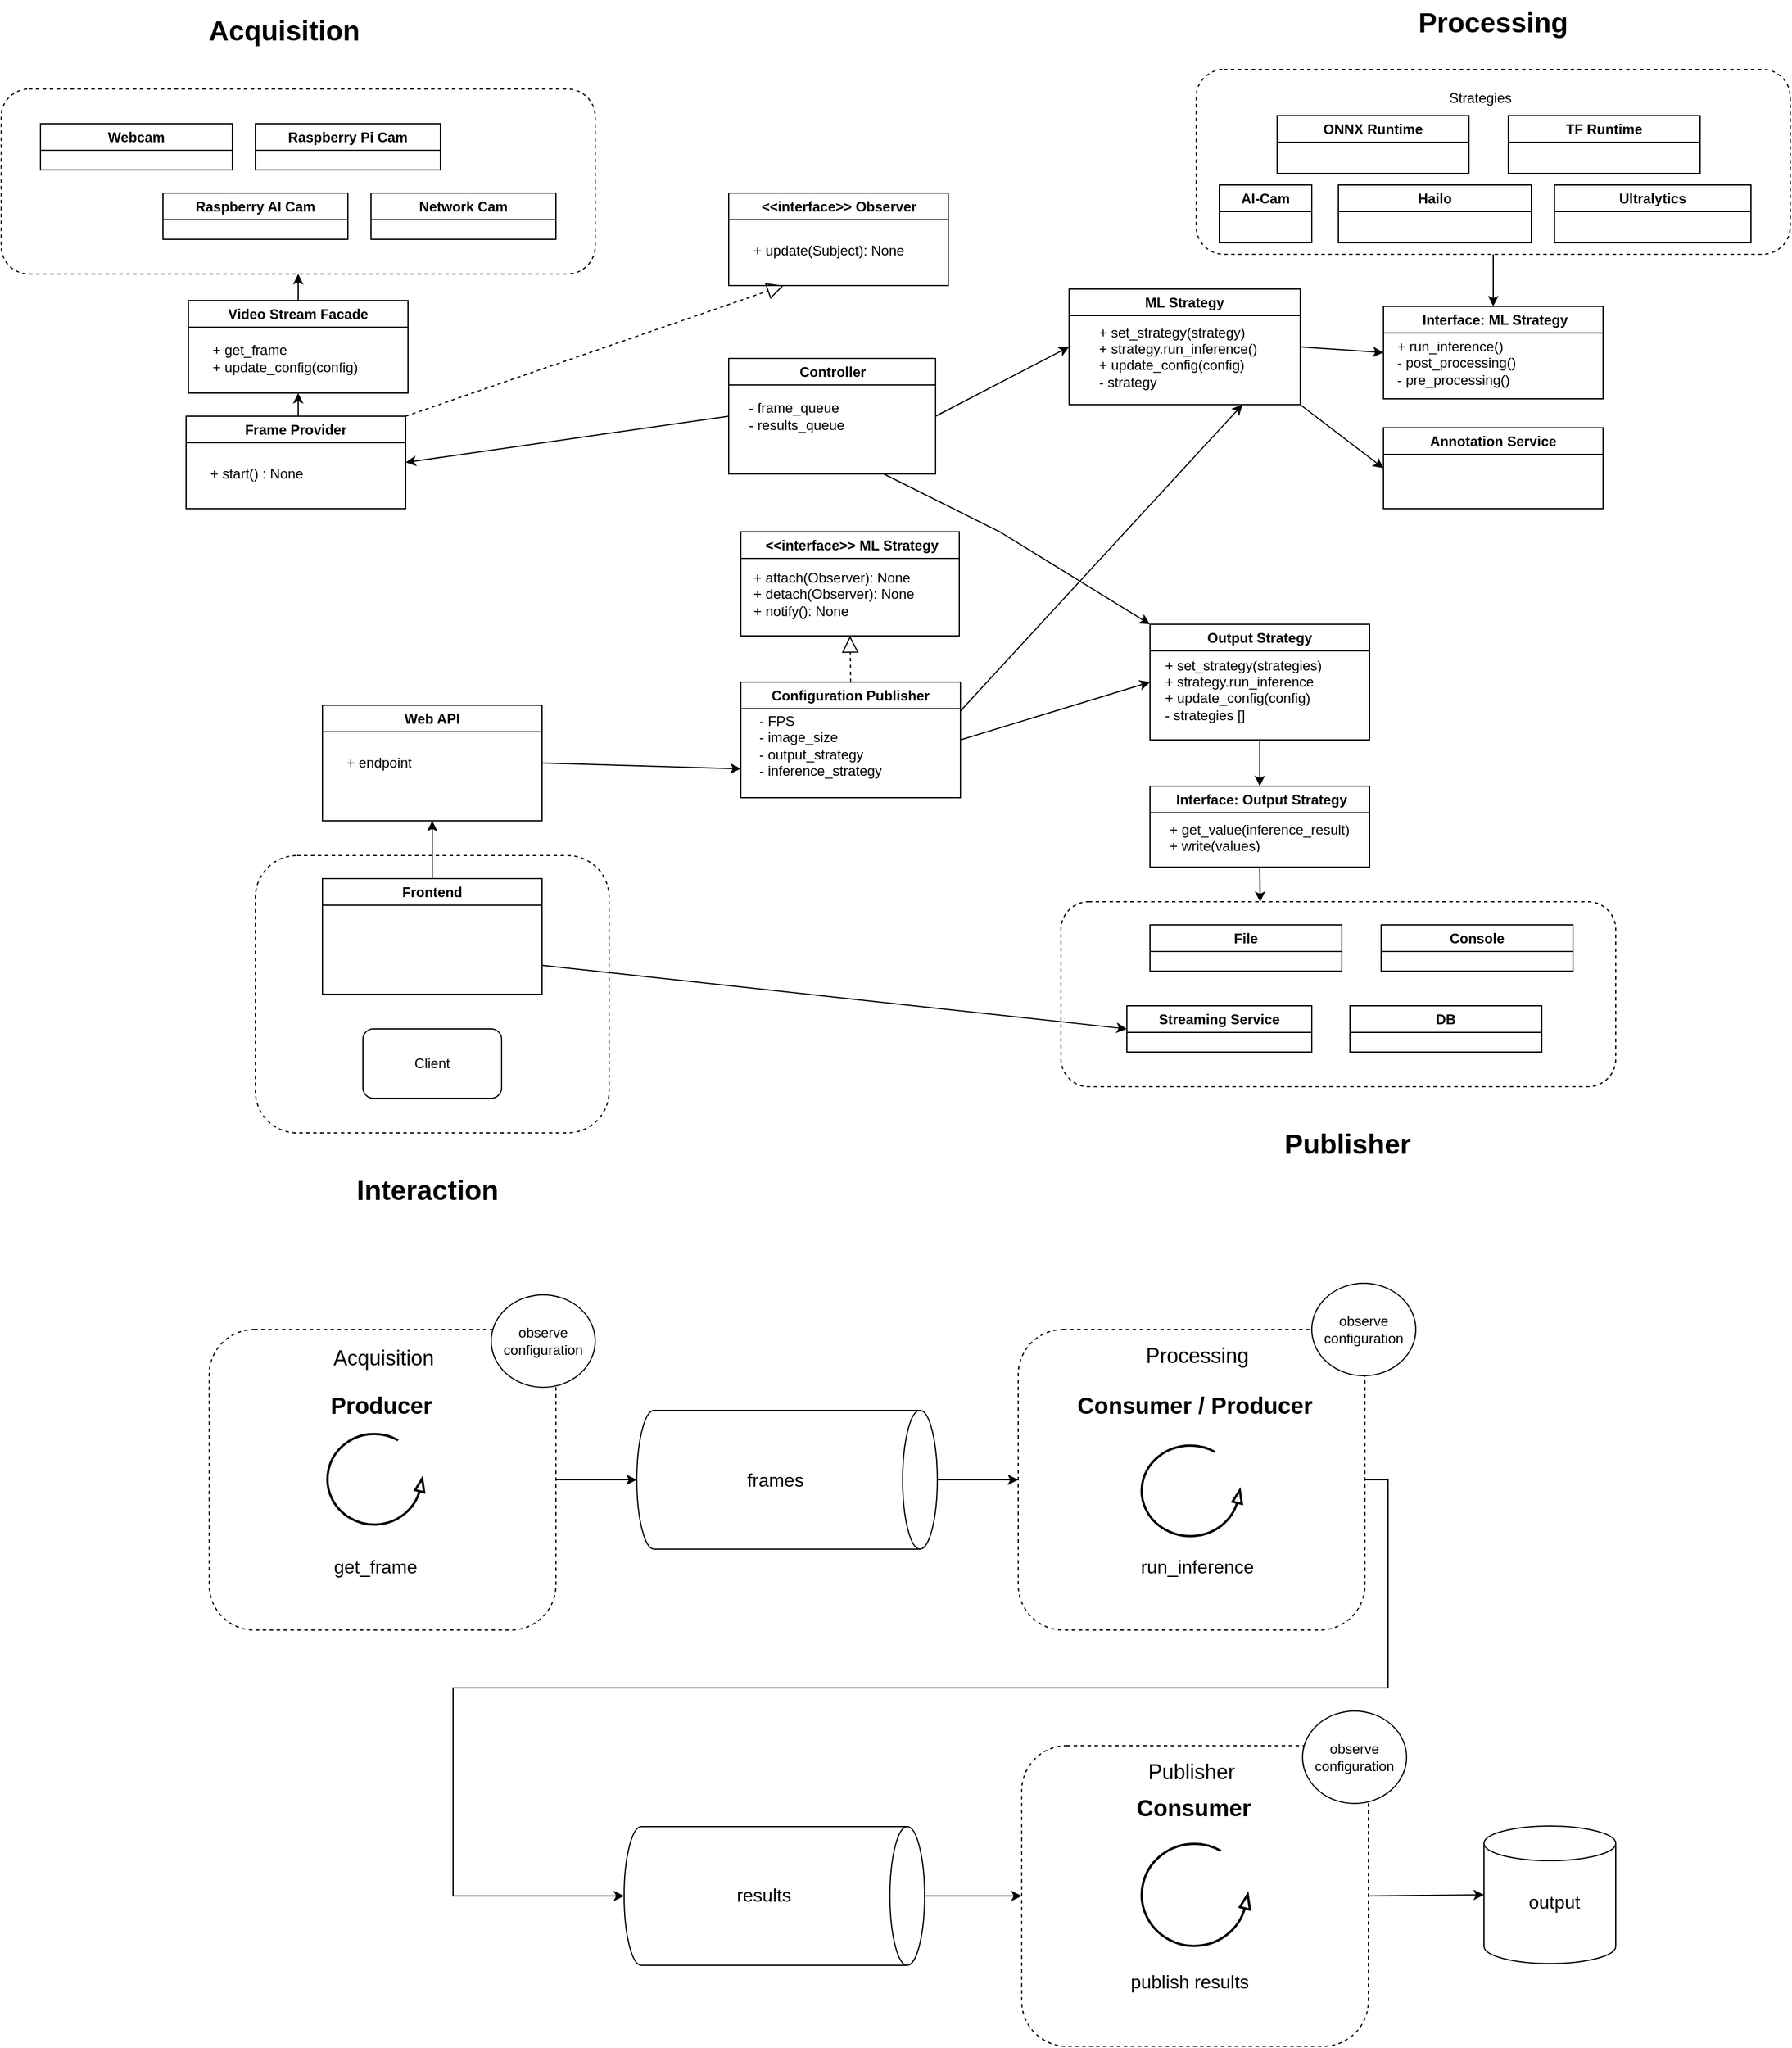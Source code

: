 <mxfile version="25.0.3">
  <diagram name="Seite-1" id="Wqxzcvr5aupdezz4V94B">
    <mxGraphModel dx="993" dy="1453" grid="1" gridSize="10" guides="1" tooltips="1" connect="1" arrows="1" fold="1" page="1" pageScale="1" pageWidth="827" pageHeight="1169" math="0" shadow="0">
      <root>
        <mxCell id="0" />
        <mxCell id="1" parent="0" />
        <mxCell id="tF6KCtbzYXfdbOgwIn2T-80" value="" style="rounded=1;whiteSpace=wrap;html=1;fillColor=none;dashed=1;" parent="1" vertex="1">
          <mxGeometry x="246" y="1210" width="300" height="260" as="geometry" />
        </mxCell>
        <mxCell id="tF6KCtbzYXfdbOgwIn2T-31" value="" style="rounded=1;whiteSpace=wrap;html=1;dashed=1;fillColor=none;" parent="1" vertex="1">
          <mxGeometry x="286" y="800" width="306" height="240" as="geometry" />
        </mxCell>
        <mxCell id="tF6KCtbzYXfdbOgwIn2T-7" value="" style="rounded=1;whiteSpace=wrap;html=1;dashed=1;fillColor=none;" parent="1" vertex="1">
          <mxGeometry x="66" y="137" width="514" height="160" as="geometry" />
        </mxCell>
        <mxCell id="tF6KCtbzYXfdbOgwIn2T-1" value="Video Stream Facade" style="swimlane;whiteSpace=wrap;html=1;startSize=23;" parent="1" vertex="1">
          <mxGeometry x="228" y="320" width="190" height="80" as="geometry">
            <mxRectangle x="110" y="160" width="140" height="30" as="alternateBounds" />
          </mxGeometry>
        </mxCell>
        <mxCell id="tF6KCtbzYXfdbOgwIn2T-67" value="+ get_frame&lt;div&gt;+ update_config(config)&lt;/div&gt;" style="text;strokeColor=none;fillColor=none;align=left;verticalAlign=middle;spacingLeft=4;spacingRight=4;overflow=hidden;points=[[0,0.5],[1,0.5]];portConstraint=eastwest;rotatable=0;whiteSpace=wrap;html=1;" parent="tF6KCtbzYXfdbOgwIn2T-1" vertex="1">
          <mxGeometry x="15" y="30" width="160" height="40" as="geometry" />
        </mxCell>
        <mxCell id="tF6KCtbzYXfdbOgwIn2T-3" value="Webcam" style="swimlane;whiteSpace=wrap;html=1;" parent="1" vertex="1">
          <mxGeometry x="100" y="167" width="166" height="40" as="geometry" />
        </mxCell>
        <mxCell id="tF6KCtbzYXfdbOgwIn2T-4" value="Raspberry Pi Cam" style="swimlane;whiteSpace=wrap;html=1;startSize=23;" parent="1" vertex="1">
          <mxGeometry x="286" y="167" width="160" height="40" as="geometry" />
        </mxCell>
        <mxCell id="tF6KCtbzYXfdbOgwIn2T-5" value="Raspberry AI Cam" style="swimlane;whiteSpace=wrap;html=1;startSize=23;" parent="1" vertex="1">
          <mxGeometry x="206" y="227" width="160" height="40" as="geometry" />
        </mxCell>
        <mxCell id="tF6KCtbzYXfdbOgwIn2T-6" value="Network Cam" style="swimlane;whiteSpace=wrap;html=1;startSize=23;" parent="1" vertex="1">
          <mxGeometry x="386" y="227" width="160" height="40" as="geometry" />
        </mxCell>
        <mxCell id="tF6KCtbzYXfdbOgwIn2T-9" value="&amp;nbsp;Interface: ML Strategy" style="swimlane;whiteSpace=wrap;html=1;" parent="1" vertex="1">
          <mxGeometry x="1262" y="325" width="190" height="80" as="geometry">
            <mxRectangle x="110" y="160" width="140" height="30" as="alternateBounds" />
          </mxGeometry>
        </mxCell>
        <mxCell id="tF6KCtbzYXfdbOgwIn2T-10" value="" style="rounded=1;whiteSpace=wrap;html=1;dashed=1;fillColor=none;" parent="1" vertex="1">
          <mxGeometry x="1100" y="120" width="514" height="160" as="geometry" />
        </mxCell>
        <mxCell id="tF6KCtbzYXfdbOgwIn2T-11" value="ONNX Runtime" style="swimlane;whiteSpace=wrap;html=1;" parent="1" vertex="1">
          <mxGeometry x="1170" y="160" width="166" height="50" as="geometry" />
        </mxCell>
        <mxCell id="tF6KCtbzYXfdbOgwIn2T-12" value="TF Runtime" style="swimlane;whiteSpace=wrap;html=1;" parent="1" vertex="1">
          <mxGeometry x="1370" y="160" width="166" height="50" as="geometry" />
        </mxCell>
        <mxCell id="tF6KCtbzYXfdbOgwIn2T-13" value="Hailo" style="swimlane;whiteSpace=wrap;html=1;" parent="1" vertex="1">
          <mxGeometry x="1223" y="220" width="167" height="50" as="geometry" />
        </mxCell>
        <mxCell id="tF6KCtbzYXfdbOgwIn2T-14" value="Ultralytics" style="swimlane;whiteSpace=wrap;html=1;startSize=23;" parent="1" vertex="1">
          <mxGeometry x="1410" y="220" width="170" height="50" as="geometry" />
        </mxCell>
        <mxCell id="tF6KCtbzYXfdbOgwIn2T-15" value="Annotation Service" style="swimlane;whiteSpace=wrap;html=1;" parent="1" vertex="1">
          <mxGeometry x="1262" y="430" width="190" height="70" as="geometry">
            <mxRectangle x="110" y="160" width="140" height="30" as="alternateBounds" />
          </mxGeometry>
        </mxCell>
        <mxCell id="tF6KCtbzYXfdbOgwIn2T-16" value="Interaction" style="text;html=1;align=center;verticalAlign=middle;whiteSpace=wrap;rounded=0;fontSize=24;fontStyle=1" parent="1" vertex="1">
          <mxGeometry x="350" y="1070" width="170" height="40" as="geometry" />
        </mxCell>
        <mxCell id="tF6KCtbzYXfdbOgwIn2T-19" value="Processing" style="text;html=1;align=center;verticalAlign=middle;whiteSpace=wrap;rounded=0;fontSize=24;fontStyle=1" parent="1" vertex="1">
          <mxGeometry x="1272" y="60" width="170" height="40" as="geometry" />
        </mxCell>
        <mxCell id="tF6KCtbzYXfdbOgwIn2T-20" value="Output Strategy" style="swimlane;whiteSpace=wrap;html=1;" parent="1" vertex="1">
          <mxGeometry x="1060" y="600" width="190" height="100" as="geometry">
            <mxRectangle x="110" y="160" width="140" height="30" as="alternateBounds" />
          </mxGeometry>
        </mxCell>
        <mxCell id="tF6KCtbzYXfdbOgwIn2T-73" value="+ set_strategy(strategies)&lt;div&gt;+ strategy.run_inference&lt;/div&gt;&lt;div&gt;+ update_config(config)&lt;/div&gt;&lt;div&gt;- strategies []&lt;/div&gt;&lt;div&gt;&lt;br&gt;&lt;/div&gt;" style="text;strokeColor=none;fillColor=none;align=left;verticalAlign=middle;spacingLeft=4;spacingRight=4;overflow=hidden;points=[[0,0.5],[1,0.5]];portConstraint=eastwest;rotatable=0;whiteSpace=wrap;html=1;" parent="tF6KCtbzYXfdbOgwIn2T-20" vertex="1">
          <mxGeometry x="6.5" y="26" width="159.5" height="64" as="geometry" />
        </mxCell>
        <mxCell id="tF6KCtbzYXfdbOgwIn2T-21" value="" style="rounded=1;whiteSpace=wrap;html=1;dashed=1;fillColor=none;" parent="1" vertex="1">
          <mxGeometry x="983" y="840" width="480" height="160" as="geometry" />
        </mxCell>
        <mxCell id="tF6KCtbzYXfdbOgwIn2T-22" value="File" style="swimlane;whiteSpace=wrap;html=1;startSize=23;" parent="1" vertex="1">
          <mxGeometry x="1060" y="860" width="166" height="40" as="geometry" />
        </mxCell>
        <mxCell id="tF6KCtbzYXfdbOgwIn2T-23" value="Console" style="swimlane;whiteSpace=wrap;html=1;" parent="1" vertex="1">
          <mxGeometry x="1260" y="860" width="166" height="40" as="geometry" />
        </mxCell>
        <mxCell id="tF6KCtbzYXfdbOgwIn2T-24" value="DB" style="swimlane;whiteSpace=wrap;html=1;startSize=23;" parent="1" vertex="1">
          <mxGeometry x="1233" y="930" width="166" height="40" as="geometry" />
        </mxCell>
        <mxCell id="tF6KCtbzYXfdbOgwIn2T-25" value="Publisher" style="text;html=1;align=center;verticalAlign=middle;whiteSpace=wrap;rounded=0;fontSize=24;fontStyle=1" parent="1" vertex="1">
          <mxGeometry x="1146" y="1030" width="170" height="40" as="geometry" />
        </mxCell>
        <mxCell id="tF6KCtbzYXfdbOgwIn2T-26" value="Streaming Service" style="swimlane;whiteSpace=wrap;html=1;" parent="1" vertex="1">
          <mxGeometry x="1040" y="930" width="160" height="40" as="geometry">
            <mxRectangle x="110" y="160" width="140" height="30" as="alternateBounds" />
          </mxGeometry>
        </mxCell>
        <mxCell id="tF6KCtbzYXfdbOgwIn2T-27" value="Client" style="rounded=1;whiteSpace=wrap;html=1;" parent="1" vertex="1">
          <mxGeometry x="379" y="950" width="120" height="60" as="geometry" />
        </mxCell>
        <mxCell id="tF6KCtbzYXfdbOgwIn2T-28" value="Configuration Publisher" style="swimlane;whiteSpace=wrap;html=1;" parent="1" vertex="1">
          <mxGeometry x="706" y="650" width="190" height="100" as="geometry">
            <mxRectangle x="110" y="160" width="140" height="30" as="alternateBounds" />
          </mxGeometry>
        </mxCell>
        <mxCell id="tF6KCtbzYXfdbOgwIn2T-66" value="- FPS&lt;div&gt;- image_size&lt;/div&gt;&lt;div&gt;- output_strategy&lt;/div&gt;&lt;div&gt;- inference_strategy&lt;/div&gt;" style="text;strokeColor=none;fillColor=none;align=left;verticalAlign=middle;spacingLeft=4;spacingRight=4;overflow=hidden;points=[[0,0.5],[1,0.5]];portConstraint=eastwest;rotatable=0;whiteSpace=wrap;html=1;" parent="tF6KCtbzYXfdbOgwIn2T-28" vertex="1">
          <mxGeometry x="10" y="20" width="160" height="70" as="geometry" />
        </mxCell>
        <mxCell id="tF6KCtbzYXfdbOgwIn2T-29" value="Web API" style="swimlane;whiteSpace=wrap;html=1;" parent="1" vertex="1">
          <mxGeometry x="344" y="670" width="190" height="100" as="geometry">
            <mxRectangle x="110" y="160" width="140" height="30" as="alternateBounds" />
          </mxGeometry>
        </mxCell>
        <mxCell id="tF6KCtbzYXfdbOgwIn2T-117" value="+ endpoint" style="text;strokeColor=none;fillColor=none;align=left;verticalAlign=middle;spacingLeft=4;spacingRight=4;overflow=hidden;points=[[0,0.5],[1,0.5]];portConstraint=eastwest;rotatable=0;whiteSpace=wrap;html=1;" parent="tF6KCtbzYXfdbOgwIn2T-29" vertex="1">
          <mxGeometry x="15" y="30" width="160" height="40" as="geometry" />
        </mxCell>
        <mxCell id="tF6KCtbzYXfdbOgwIn2T-30" value="Frontend" style="swimlane;whiteSpace=wrap;html=1;" parent="1" vertex="1">
          <mxGeometry x="344" y="820" width="190" height="100" as="geometry">
            <mxRectangle x="110" y="160" width="140" height="30" as="alternateBounds" />
          </mxGeometry>
        </mxCell>
        <mxCell id="tF6KCtbzYXfdbOgwIn2T-32" value="Acquisition" style="text;html=1;align=center;verticalAlign=middle;whiteSpace=wrap;rounded=0;fontSize=24;fontStyle=1" parent="1" vertex="1">
          <mxGeometry x="226" y="67" width="170" height="40" as="geometry" />
        </mxCell>
        <mxCell id="tF6KCtbzYXfdbOgwIn2T-37" value="" style="endArrow=classic;html=1;rounded=0;entryX=0.5;entryY=1;entryDx=0;entryDy=0;exitX=0.5;exitY=0;exitDx=0;exitDy=0;" parent="1" source="tF6KCtbzYXfdbOgwIn2T-30" target="tF6KCtbzYXfdbOgwIn2T-29" edge="1">
          <mxGeometry width="50" height="50" relative="1" as="geometry">
            <mxPoint x="750" y="740" as="sourcePoint" />
            <mxPoint x="800" y="690" as="targetPoint" />
          </mxGeometry>
        </mxCell>
        <mxCell id="tF6KCtbzYXfdbOgwIn2T-42" value="Controller" style="swimlane;whiteSpace=wrap;html=1;startSize=23;" parent="1" vertex="1">
          <mxGeometry x="695.5" y="370" width="179" height="100" as="geometry">
            <mxRectangle x="110" y="160" width="140" height="30" as="alternateBounds" />
          </mxGeometry>
        </mxCell>
        <mxCell id="tF6KCtbzYXfdbOgwIn2T-65" value="- frame_queue&lt;div&gt;- results_queue&lt;/div&gt;" style="text;strokeColor=none;fillColor=none;align=left;verticalAlign=middle;spacingLeft=4;spacingRight=4;overflow=hidden;points=[[0,0.5],[1,0.5]];portConstraint=eastwest;rotatable=0;whiteSpace=wrap;html=1;" parent="tF6KCtbzYXfdbOgwIn2T-42" vertex="1">
          <mxGeometry x="11" y="25" width="160" height="50" as="geometry" />
        </mxCell>
        <mxCell id="tF6KCtbzYXfdbOgwIn2T-44" value="" style="endArrow=classic;html=1;rounded=0;entryX=0.5;entryY=1;entryDx=0;entryDy=0;exitX=0.5;exitY=0;exitDx=0;exitDy=0;" parent="1" source="tF6KCtbzYXfdbOgwIn2T-1" target="tF6KCtbzYXfdbOgwIn2T-7" edge="1">
          <mxGeometry width="50" height="50" relative="1" as="geometry">
            <mxPoint x="526" y="607" as="sourcePoint" />
            <mxPoint x="576" y="557" as="targetPoint" />
          </mxGeometry>
        </mxCell>
        <mxCell id="tF6KCtbzYXfdbOgwIn2T-46" value="" style="endArrow=classic;html=1;rounded=0;entryX=1;entryY=0.5;entryDx=0;entryDy=0;exitX=0;exitY=0.5;exitDx=0;exitDy=0;" parent="1" source="tF6KCtbzYXfdbOgwIn2T-42" target="ZPbCwMIuDV3y0_hfb3_B-1" edge="1">
          <mxGeometry width="50" height="50" relative="1" as="geometry">
            <mxPoint x="650" y="570" as="sourcePoint" />
            <mxPoint x="542" y="430" as="targetPoint" />
          </mxGeometry>
        </mxCell>
        <mxCell id="tF6KCtbzYXfdbOgwIn2T-47" value="" style="endArrow=classic;html=1;rounded=0;exitX=1;exitY=1;exitDx=0;exitDy=0;entryX=0;entryY=0.5;entryDx=0;entryDy=0;" parent="1" source="tF6KCtbzYXfdbOgwIn2T-56" target="tF6KCtbzYXfdbOgwIn2T-15" edge="1">
          <mxGeometry width="50" height="50" relative="1" as="geometry">
            <mxPoint x="820" y="610" as="sourcePoint" />
            <mxPoint x="870" y="560" as="targetPoint" />
          </mxGeometry>
        </mxCell>
        <mxCell id="tF6KCtbzYXfdbOgwIn2T-49" value="" style="endArrow=classic;html=1;rounded=0;exitX=0.5;exitY=1;exitDx=0;exitDy=0;entryX=0.5;entryY=0;entryDx=0;entryDy=0;" parent="1" source="tF6KCtbzYXfdbOgwIn2T-20" target="tF6KCtbzYXfdbOgwIn2T-68" edge="1">
          <mxGeometry width="50" height="50" relative="1" as="geometry">
            <mxPoint x="650" y="570" as="sourcePoint" />
            <mxPoint x="700" y="520" as="targetPoint" />
          </mxGeometry>
        </mxCell>
        <mxCell id="tF6KCtbzYXfdbOgwIn2T-50" value="" style="endArrow=classic;html=1;rounded=0;exitX=0.75;exitY=1;exitDx=0;exitDy=0;entryX=0;entryY=0;entryDx=0;entryDy=0;" parent="1" source="tF6KCtbzYXfdbOgwIn2T-42" target="tF6KCtbzYXfdbOgwIn2T-20" edge="1">
          <mxGeometry width="50" height="50" relative="1" as="geometry">
            <mxPoint x="650" y="570" as="sourcePoint" />
            <mxPoint x="700" y="520" as="targetPoint" />
            <Array as="points">
              <mxPoint x="930" y="520" />
            </Array>
          </mxGeometry>
        </mxCell>
        <mxCell id="tF6KCtbzYXfdbOgwIn2T-51" value="" style="endArrow=classic;html=1;rounded=0;exitX=1;exitY=0.5;exitDx=0;exitDy=0;entryX=0;entryY=0.5;entryDx=0;entryDy=0;" parent="1" source="tF6KCtbzYXfdbOgwIn2T-28" target="tF6KCtbzYXfdbOgwIn2T-20" edge="1">
          <mxGeometry width="50" height="50" relative="1" as="geometry">
            <mxPoint x="650" y="570" as="sourcePoint" />
            <mxPoint x="1120" y="750" as="targetPoint" />
          </mxGeometry>
        </mxCell>
        <mxCell id="tF6KCtbzYXfdbOgwIn2T-52" value="" style="endArrow=classic;html=1;rounded=0;exitX=1;exitY=0.5;exitDx=0;exitDy=0;entryX=0;entryY=0.5;entryDx=0;entryDy=0;" parent="1" source="tF6KCtbzYXfdbOgwIn2T-56" target="tF6KCtbzYXfdbOgwIn2T-9" edge="1">
          <mxGeometry width="50" height="50" relative="1" as="geometry">
            <mxPoint x="820" y="610" as="sourcePoint" />
            <mxPoint x="870" y="560" as="targetPoint" />
          </mxGeometry>
        </mxCell>
        <mxCell id="tF6KCtbzYXfdbOgwIn2T-53" value="" style="endArrow=classic;html=1;rounded=0;exitX=0.5;exitY=1;exitDx=0;exitDy=0;entryX=0.5;entryY=0;entryDx=0;entryDy=0;" parent="1" source="tF6KCtbzYXfdbOgwIn2T-10" target="tF6KCtbzYXfdbOgwIn2T-9" edge="1">
          <mxGeometry width="50" height="50" relative="1" as="geometry">
            <mxPoint x="820" y="610" as="sourcePoint" />
            <mxPoint x="1340" y="310" as="targetPoint" />
          </mxGeometry>
        </mxCell>
        <mxCell id="tF6KCtbzYXfdbOgwIn2T-54" value="Strategies" style="text;html=1;align=center;verticalAlign=middle;whiteSpace=wrap;rounded=0;" parent="1" vertex="1">
          <mxGeometry x="1316" y="130" width="60" height="30" as="geometry" />
        </mxCell>
        <mxCell id="tF6KCtbzYXfdbOgwIn2T-56" value="ML Strategy" style="swimlane;whiteSpace=wrap;html=1;" parent="1" vertex="1">
          <mxGeometry x="990" y="310" width="200" height="100" as="geometry">
            <mxRectangle x="110" y="160" width="140" height="30" as="alternateBounds" />
          </mxGeometry>
        </mxCell>
        <mxCell id="tF6KCtbzYXfdbOgwIn2T-57" value="+ set_strategy(strategy)&lt;div&gt;+ strategy.run_inference()&lt;/div&gt;&lt;div&gt;+ update_config(config)&lt;/div&gt;&lt;div&gt;- strategy&lt;/div&gt;&lt;div&gt;&lt;br&gt;&lt;/div&gt;" style="text;strokeColor=none;fillColor=none;align=left;verticalAlign=middle;spacingLeft=4;spacingRight=4;overflow=hidden;points=[[0,0.5],[1,0.5]];portConstraint=eastwest;rotatable=0;whiteSpace=wrap;html=1;" parent="tF6KCtbzYXfdbOgwIn2T-56" vertex="1">
          <mxGeometry x="20.25" y="28" width="169.75" height="72" as="geometry" />
        </mxCell>
        <mxCell id="tF6KCtbzYXfdbOgwIn2T-58" value="" style="endArrow=classic;html=1;rounded=0;exitX=1;exitY=0.5;exitDx=0;exitDy=0;" parent="1" source="tF6KCtbzYXfdbOgwIn2T-42" edge="1">
          <mxGeometry width="50" height="50" relative="1" as="geometry">
            <mxPoint x="1035" y="450" as="sourcePoint" />
            <mxPoint x="990" y="360" as="targetPoint" />
          </mxGeometry>
        </mxCell>
        <mxCell id="tF6KCtbzYXfdbOgwIn2T-63" value="" style="endArrow=classic;html=1;rounded=0;entryX=0.75;entryY=1;entryDx=0;entryDy=0;exitX=1;exitY=0.25;exitDx=0;exitDy=0;" parent="1" source="tF6KCtbzYXfdbOgwIn2T-28" target="tF6KCtbzYXfdbOgwIn2T-56" edge="1">
          <mxGeometry width="50" height="50" relative="1" as="geometry">
            <mxPoint x="950" y="640" as="sourcePoint" />
            <mxPoint x="940" y="390" as="targetPoint" />
            <Array as="points" />
          </mxGeometry>
        </mxCell>
        <mxCell id="tF6KCtbzYXfdbOgwIn2T-64" value="" style="shape=cylinder3;whiteSpace=wrap;html=1;boundedLbl=1;backgroundOutline=1;size=15;rotation=90;" parent="1" vertex="1">
          <mxGeometry x="686" y="1210" width="120" height="260" as="geometry" />
        </mxCell>
        <mxCell id="tF6KCtbzYXfdbOgwIn2T-68" value="&amp;nbsp;Interface: Output Strategy" style="swimlane;whiteSpace=wrap;html=1;" parent="1" vertex="1">
          <mxGeometry x="1060" y="740" width="190" height="70" as="geometry">
            <mxRectangle x="110" y="160" width="140" height="30" as="alternateBounds" />
          </mxGeometry>
        </mxCell>
        <mxCell id="tF6KCtbzYXfdbOgwIn2T-69" value="+ get_value(inference_result)&lt;div&gt;+ write(values)&lt;/div&gt;" style="text;strokeColor=none;fillColor=none;align=left;verticalAlign=middle;spacingLeft=4;spacingRight=4;overflow=hidden;points=[[0,0.5],[1,0.5]];portConstraint=eastwest;rotatable=0;whiteSpace=wrap;html=1;" parent="tF6KCtbzYXfdbOgwIn2T-68" vertex="1">
          <mxGeometry x="11" y="27.5" width="169" height="30" as="geometry" />
        </mxCell>
        <mxCell id="tF6KCtbzYXfdbOgwIn2T-74" value="" style="endArrow=classic;html=1;rounded=0;exitX=0.5;exitY=1;exitDx=0;exitDy=0;entryX=0.359;entryY=0.001;entryDx=0;entryDy=0;entryPerimeter=0;" parent="1" source="tF6KCtbzYXfdbOgwIn2T-68" target="tF6KCtbzYXfdbOgwIn2T-21" edge="1">
          <mxGeometry width="50" height="50" relative="1" as="geometry">
            <mxPoint x="1110" y="880" as="sourcePoint" />
            <mxPoint x="1160" y="830" as="targetPoint" />
          </mxGeometry>
        </mxCell>
        <mxCell id="tF6KCtbzYXfdbOgwIn2T-75" value="" style="endArrow=classic;html=1;rounded=0;exitX=1;exitY=0.5;exitDx=0;exitDy=0;entryX=0;entryY=0.75;entryDx=0;entryDy=0;" parent="1" source="tF6KCtbzYXfdbOgwIn2T-29" target="tF6KCtbzYXfdbOgwIn2T-28" edge="1">
          <mxGeometry width="50" height="50" relative="1" as="geometry">
            <mxPoint x="820" y="750" as="sourcePoint" />
            <mxPoint x="680" y="720" as="targetPoint" />
          </mxGeometry>
        </mxCell>
        <mxCell id="tF6KCtbzYXfdbOgwIn2T-55" value="+ run_inference()&lt;div&gt;- post_processing()&lt;/div&gt;&lt;div&gt;- pre_processing()&lt;/div&gt;" style="text;strokeColor=none;fillColor=none;align=left;verticalAlign=middle;spacingLeft=4;spacingRight=4;overflow=hidden;points=[[0,0.5],[1,0.5]];portConstraint=eastwest;rotatable=0;whiteSpace=wrap;html=1;" parent="1" vertex="1">
          <mxGeometry x="1267.5" y="348" width="179" height="52.5" as="geometry" />
        </mxCell>
        <mxCell id="tF6KCtbzYXfdbOgwIn2T-76" value="" style="verticalLabelPosition=bottom;html=1;verticalAlign=top;strokeWidth=2;shape=mxgraph.lean_mapping.physical_pull;pointerEvents=1;" parent="1" vertex="1">
          <mxGeometry x="348" y="1300" width="84" height="79" as="geometry" />
        </mxCell>
        <mxCell id="tF6KCtbzYXfdbOgwIn2T-78" value="get_frame" style="text;html=1;align=center;verticalAlign=middle;whiteSpace=wrap;rounded=0;fontSize=16;" parent="1" vertex="1">
          <mxGeometry x="360" y="1400" width="60" height="30" as="geometry" />
        </mxCell>
        <mxCell id="tF6KCtbzYXfdbOgwIn2T-79" value="" style="endArrow=classic;html=1;rounded=0;entryX=0.5;entryY=1;entryDx=0;entryDy=0;entryPerimeter=0;" parent="1" target="tF6KCtbzYXfdbOgwIn2T-64" edge="1">
          <mxGeometry width="50" height="50" relative="1" as="geometry">
            <mxPoint x="546" y="1340" as="sourcePoint" />
            <mxPoint x="946" y="1210" as="targetPoint" />
          </mxGeometry>
        </mxCell>
        <mxCell id="tF6KCtbzYXfdbOgwIn2T-81" value="Producer" style="text;html=1;align=center;verticalAlign=middle;whiteSpace=wrap;rounded=0;fontSize=20;fontStyle=1" parent="1" vertex="1">
          <mxGeometry x="330" y="1260" width="130" height="30" as="geometry" />
        </mxCell>
        <mxCell id="tF6KCtbzYXfdbOgwIn2T-83" value="frames" style="text;html=1;align=center;verticalAlign=middle;whiteSpace=wrap;rounded=0;fontSize=16;" parent="1" vertex="1">
          <mxGeometry x="706" y="1325" width="60" height="30" as="geometry" />
        </mxCell>
        <mxCell id="tF6KCtbzYXfdbOgwIn2T-84" value="" style="rounded=1;whiteSpace=wrap;html=1;fillColor=none;dashed=1;" parent="1" vertex="1">
          <mxGeometry x="946" y="1210" width="300" height="260" as="geometry" />
        </mxCell>
        <mxCell id="tF6KCtbzYXfdbOgwIn2T-85" value="" style="verticalLabelPosition=bottom;html=1;verticalAlign=top;strokeWidth=2;shape=mxgraph.lean_mapping.physical_pull;pointerEvents=1;" parent="1" vertex="1">
          <mxGeometry x="1052.5" y="1310" width="87" height="79" as="geometry" />
        </mxCell>
        <mxCell id="tF6KCtbzYXfdbOgwIn2T-86" value="run_inference" style="text;html=1;align=center;verticalAlign=middle;whiteSpace=wrap;rounded=0;fontSize=16;" parent="1" vertex="1">
          <mxGeometry x="1071" y="1400" width="60" height="30" as="geometry" />
        </mxCell>
        <mxCell id="tF6KCtbzYXfdbOgwIn2T-87" value="Consumer / Producer" style="text;html=1;align=center;verticalAlign=middle;whiteSpace=wrap;rounded=0;fontSize=20;fontStyle=1" parent="1" vertex="1">
          <mxGeometry x="979" y="1260" width="240" height="30" as="geometry" />
        </mxCell>
        <mxCell id="tF6KCtbzYXfdbOgwIn2T-88" value="" style="endArrow=classic;html=1;rounded=0;entryX=0;entryY=0.5;entryDx=0;entryDy=0;exitX=0.5;exitY=0;exitDx=0;exitDy=0;exitPerimeter=0;" parent="1" source="tF6KCtbzYXfdbOgwIn2T-64" target="tF6KCtbzYXfdbOgwIn2T-84" edge="1">
          <mxGeometry width="50" height="50" relative="1" as="geometry">
            <mxPoint x="856" y="1320" as="sourcePoint" />
            <mxPoint x="906" y="1270" as="targetPoint" />
          </mxGeometry>
        </mxCell>
        <mxCell id="tF6KCtbzYXfdbOgwIn2T-89" value="" style="shape=cylinder3;whiteSpace=wrap;html=1;boundedLbl=1;backgroundOutline=1;size=15;rotation=90;" parent="1" vertex="1">
          <mxGeometry x="675" y="1570" width="120" height="260" as="geometry" />
        </mxCell>
        <mxCell id="tF6KCtbzYXfdbOgwIn2T-91" value="results" style="text;html=1;align=center;verticalAlign=middle;whiteSpace=wrap;rounded=0;fontSize=16;" parent="1" vertex="1">
          <mxGeometry x="695.5" y="1684" width="60" height="30" as="geometry" />
        </mxCell>
        <mxCell id="tF6KCtbzYXfdbOgwIn2T-92" value="" style="rounded=1;whiteSpace=wrap;html=1;fillColor=none;dashed=1;" parent="1" vertex="1">
          <mxGeometry x="949" y="1570" width="300" height="260" as="geometry" />
        </mxCell>
        <mxCell id="tF6KCtbzYXfdbOgwIn2T-93" value="" style="verticalLabelPosition=bottom;html=1;verticalAlign=top;strokeWidth=2;shape=mxgraph.lean_mapping.physical_pull;pointerEvents=1;" parent="1" vertex="1">
          <mxGeometry x="1052.5" y="1654.5" width="94" height="89" as="geometry" />
        </mxCell>
        <mxCell id="tF6KCtbzYXfdbOgwIn2T-94" value="publish results" style="text;html=1;align=center;verticalAlign=middle;whiteSpace=wrap;rounded=0;fontSize=16;" parent="1" vertex="1">
          <mxGeometry x="1025.5" y="1758.5" width="137" height="30" as="geometry" />
        </mxCell>
        <mxCell id="tF6KCtbzYXfdbOgwIn2T-95" value="Consumer" style="text;html=1;align=center;verticalAlign=middle;whiteSpace=wrap;rounded=0;fontSize=20;fontStyle=1" parent="1" vertex="1">
          <mxGeometry x="1032.5" y="1608" width="130" height="30" as="geometry" />
        </mxCell>
        <mxCell id="tF6KCtbzYXfdbOgwIn2T-96" value="" style="endArrow=classic;html=1;rounded=0;exitX=0.5;exitY=0;exitDx=0;exitDy=0;exitPerimeter=0;entryX=0;entryY=0.5;entryDx=0;entryDy=0;" parent="1" source="tF6KCtbzYXfdbOgwIn2T-89" target="tF6KCtbzYXfdbOgwIn2T-92" edge="1">
          <mxGeometry width="50" height="50" relative="1" as="geometry">
            <mxPoint x="679" y="1689" as="sourcePoint" />
            <mxPoint x="729" y="1639" as="targetPoint" />
          </mxGeometry>
        </mxCell>
        <mxCell id="tF6KCtbzYXfdbOgwIn2T-98" value="" style="endArrow=classic;html=1;rounded=0;exitX=1;exitY=0.75;exitDx=0;exitDy=0;entryX=0;entryY=0.5;entryDx=0;entryDy=0;" parent="1" source="tF6KCtbzYXfdbOgwIn2T-30" target="tF6KCtbzYXfdbOgwIn2T-26" edge="1">
          <mxGeometry width="50" height="50" relative="1" as="geometry">
            <mxPoint x="940" y="810" as="sourcePoint" />
            <mxPoint x="990" y="760" as="targetPoint" />
          </mxGeometry>
        </mxCell>
        <mxCell id="tF6KCtbzYXfdbOgwIn2T-99" value="AI-Cam" style="swimlane;whiteSpace=wrap;html=1;startSize=23;" parent="1" vertex="1">
          <mxGeometry x="1120" y="220" width="80" height="50" as="geometry" />
        </mxCell>
        <mxCell id="tF6KCtbzYXfdbOgwIn2T-100" style="edgeStyle=orthogonalEdgeStyle;rounded=0;orthogonalLoop=1;jettySize=auto;html=1;exitX=1;exitY=0.5;exitDx=0;exitDy=0;entryX=0.5;entryY=1;entryDx=0;entryDy=0;entryPerimeter=0;" parent="1" source="tF6KCtbzYXfdbOgwIn2T-84" target="tF6KCtbzYXfdbOgwIn2T-89" edge="1">
          <mxGeometry relative="1" as="geometry">
            <Array as="points">
              <mxPoint x="1266" y="1340" />
              <mxPoint x="1266" y="1520" />
              <mxPoint x="457" y="1520" />
              <mxPoint x="457" y="1700" />
            </Array>
          </mxGeometry>
        </mxCell>
        <mxCell id="tF6KCtbzYXfdbOgwIn2T-101" value="" style="shape=cylinder3;whiteSpace=wrap;html=1;boundedLbl=1;backgroundOutline=1;size=15;" parent="1" vertex="1">
          <mxGeometry x="1349" y="1639.5" width="114" height="119" as="geometry" />
        </mxCell>
        <mxCell id="tF6KCtbzYXfdbOgwIn2T-102" value="" style="endArrow=classic;html=1;rounded=0;entryX=0;entryY=0.5;entryDx=0;entryDy=0;entryPerimeter=0;exitX=1;exitY=0.5;exitDx=0;exitDy=0;" parent="1" source="tF6KCtbzYXfdbOgwIn2T-92" target="tF6KCtbzYXfdbOgwIn2T-101" edge="1">
          <mxGeometry width="50" height="50" relative="1" as="geometry">
            <mxPoint x="1237" y="1600" as="sourcePoint" />
            <mxPoint x="1287" y="1550" as="targetPoint" />
          </mxGeometry>
        </mxCell>
        <mxCell id="tF6KCtbzYXfdbOgwIn2T-103" value="output" style="text;html=1;align=center;verticalAlign=middle;whiteSpace=wrap;rounded=0;fontSize=16;" parent="1" vertex="1">
          <mxGeometry x="1380" y="1690" width="60" height="30" as="geometry" />
        </mxCell>
        <mxCell id="tF6KCtbzYXfdbOgwIn2T-105" value="&lt;font style=&quot;font-size: 18px;&quot;&gt;Acquisition&lt;/font&gt;" style="text;html=1;align=center;verticalAlign=middle;whiteSpace=wrap;rounded=0;" parent="1" vertex="1">
          <mxGeometry x="352" y="1220" width="90" height="30" as="geometry" />
        </mxCell>
        <mxCell id="tF6KCtbzYXfdbOgwIn2T-107" value="&lt;font style=&quot;font-size: 18px;&quot;&gt;Processing&lt;/font&gt;" style="text;html=1;align=center;verticalAlign=middle;whiteSpace=wrap;rounded=0;" parent="1" vertex="1">
          <mxGeometry x="1056" y="1218" width="90" height="30" as="geometry" />
        </mxCell>
        <mxCell id="tF6KCtbzYXfdbOgwIn2T-108" value="&lt;font style=&quot;font-size: 18px;&quot;&gt;Publisher&lt;/font&gt;" style="text;html=1;align=center;verticalAlign=middle;whiteSpace=wrap;rounded=0;" parent="1" vertex="1">
          <mxGeometry x="1051" y="1578" width="90" height="30" as="geometry" />
        </mxCell>
        <mxCell id="tF6KCtbzYXfdbOgwIn2T-109" value="observe configuration" style="ellipse;whiteSpace=wrap;html=1;" parent="1" vertex="1">
          <mxGeometry x="1200" y="1170" width="90" height="80" as="geometry" />
        </mxCell>
        <mxCell id="tF6KCtbzYXfdbOgwIn2T-110" value="observe configuration" style="ellipse;whiteSpace=wrap;html=1;" parent="1" vertex="1">
          <mxGeometry x="490" y="1180" width="90" height="80" as="geometry" />
        </mxCell>
        <mxCell id="tF6KCtbzYXfdbOgwIn2T-111" value="observe configuration" style="ellipse;whiteSpace=wrap;html=1;" parent="1" vertex="1">
          <mxGeometry x="1192" y="1540" width="90" height="80" as="geometry" />
        </mxCell>
        <mxCell id="tF6KCtbzYXfdbOgwIn2T-112" value="&amp;nbsp;&amp;lt;&amp;lt;interface&amp;gt;&amp;gt; ML Strategy" style="swimlane;whiteSpace=wrap;html=1;" parent="1" vertex="1">
          <mxGeometry x="706" y="520" width="189" height="90" as="geometry">
            <mxRectangle x="110" y="160" width="140" height="30" as="alternateBounds" />
          </mxGeometry>
        </mxCell>
        <mxCell id="tF6KCtbzYXfdbOgwIn2T-113" value="+ attach(Observer): None&lt;div&gt;+ detach(Observer): None&lt;/div&gt;&lt;div&gt;+ notify(): None&lt;/div&gt;" style="text;strokeColor=none;fillColor=none;align=left;verticalAlign=middle;spacingLeft=4;spacingRight=4;overflow=hidden;points=[[0,0.5],[1,0.5]];portConstraint=eastwest;rotatable=0;whiteSpace=wrap;html=1;" parent="tF6KCtbzYXfdbOgwIn2T-112" vertex="1">
          <mxGeometry x="5" y="27.5" width="179" height="52.5" as="geometry" />
        </mxCell>
        <mxCell id="ZPbCwMIuDV3y0_hfb3_B-3" style="edgeStyle=orthogonalEdgeStyle;rounded=0;orthogonalLoop=1;jettySize=auto;html=1;exitX=0.5;exitY=0;exitDx=0;exitDy=0;entryX=0.5;entryY=1;entryDx=0;entryDy=0;" edge="1" parent="1" source="ZPbCwMIuDV3y0_hfb3_B-1" target="tF6KCtbzYXfdbOgwIn2T-1">
          <mxGeometry relative="1" as="geometry" />
        </mxCell>
        <mxCell id="ZPbCwMIuDV3y0_hfb3_B-1" value="Frame Provider" style="swimlane;whiteSpace=wrap;html=1;startSize=23;" vertex="1" parent="1">
          <mxGeometry x="226" y="420" width="190" height="80" as="geometry">
            <mxRectangle x="110" y="160" width="140" height="30" as="alternateBounds" />
          </mxGeometry>
        </mxCell>
        <mxCell id="ZPbCwMIuDV3y0_hfb3_B-2" value="+ start() : None" style="text;strokeColor=none;fillColor=none;align=left;verticalAlign=middle;spacingLeft=4;spacingRight=4;overflow=hidden;points=[[0,0.5],[1,0.5]];portConstraint=eastwest;rotatable=0;whiteSpace=wrap;html=1;" vertex="1" parent="ZPbCwMIuDV3y0_hfb3_B-1">
          <mxGeometry x="15" y="30" width="160" height="40" as="geometry" />
        </mxCell>
        <mxCell id="ZPbCwMIuDV3y0_hfb3_B-4" value="&amp;lt;&amp;lt;interface&amp;gt;&amp;gt; Observer" style="swimlane;whiteSpace=wrap;html=1;startSize=23;" vertex="1" parent="1">
          <mxGeometry x="695.5" y="227" width="190" height="80" as="geometry">
            <mxRectangle x="110" y="160" width="140" height="30" as="alternateBounds" />
          </mxGeometry>
        </mxCell>
        <mxCell id="ZPbCwMIuDV3y0_hfb3_B-5" value="+ update(Subject): None" style="text;strokeColor=none;fillColor=none;align=left;verticalAlign=middle;spacingLeft=4;spacingRight=4;overflow=hidden;points=[[0,0.5],[1,0.5]];portConstraint=eastwest;rotatable=0;whiteSpace=wrap;html=1;" vertex="1" parent="ZPbCwMIuDV3y0_hfb3_B-4">
          <mxGeometry x="15" y="30" width="160" height="40" as="geometry" />
        </mxCell>
        <mxCell id="ZPbCwMIuDV3y0_hfb3_B-6" value="" style="endArrow=block;dashed=1;endFill=0;endSize=12;html=1;rounded=0;entryX=0.5;entryY=1;entryDx=0;entryDy=0;exitX=0.5;exitY=0;exitDx=0;exitDy=0;" edge="1" parent="1" source="tF6KCtbzYXfdbOgwIn2T-28" target="tF6KCtbzYXfdbOgwIn2T-112">
          <mxGeometry width="160" relative="1" as="geometry">
            <mxPoint x="560" y="530" as="sourcePoint" />
            <mxPoint x="720" y="530" as="targetPoint" />
          </mxGeometry>
        </mxCell>
        <mxCell id="ZPbCwMIuDV3y0_hfb3_B-7" value="" style="endArrow=block;dashed=1;endFill=0;endSize=12;html=1;rounded=0;entryX=0.25;entryY=1;entryDx=0;entryDy=0;exitX=1;exitY=0;exitDx=0;exitDy=0;" edge="1" parent="1" source="ZPbCwMIuDV3y0_hfb3_B-1" target="ZPbCwMIuDV3y0_hfb3_B-4">
          <mxGeometry width="160" relative="1" as="geometry">
            <mxPoint x="650" y="280" as="sourcePoint" />
            <mxPoint x="650" y="230" as="targetPoint" />
          </mxGeometry>
        </mxCell>
      </root>
    </mxGraphModel>
  </diagram>
</mxfile>
